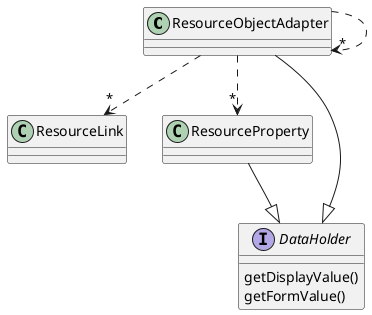 @startuml
class ResourceObjectAdapter
class ResourceLink
class ResourceProperty
interface DataHolder {
    getDisplayValue()
    getFormValue()
}

ResourceObjectAdapter ..> "*" ResourceObjectAdapter
ResourceObjectAdapter ..> "*" ResourceLink
ResourceObjectAdapter ..> "*" ResourceProperty

ResourceObjectAdapter --|> DataHolder
ResourceProperty --|> DataHolder
@enduml
